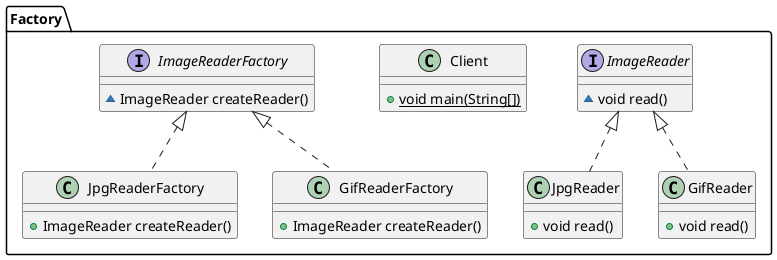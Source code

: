 @startuml
interface Factory.ImageReader {
~ void read()
}

class Factory.Client {
+ {static} void main(String[])
}

class Factory.JpgReaderFactory {
+ ImageReader createReader()
}

class Factory.JpgReader {
+ void read()
}

interface Factory.ImageReaderFactory {
~ ImageReader createReader()
}

class Factory.GifReader {
+ void read()
}

class Factory.GifReaderFactory {
+ ImageReader createReader()
}



Factory.ImageReaderFactory <|.. Factory.JpgReaderFactory
Factory.ImageReader <|.. Factory.JpgReader
Factory.ImageReader <|.. Factory.GifReader
Factory.ImageReaderFactory <|.. Factory.GifReaderFactory
@enduml